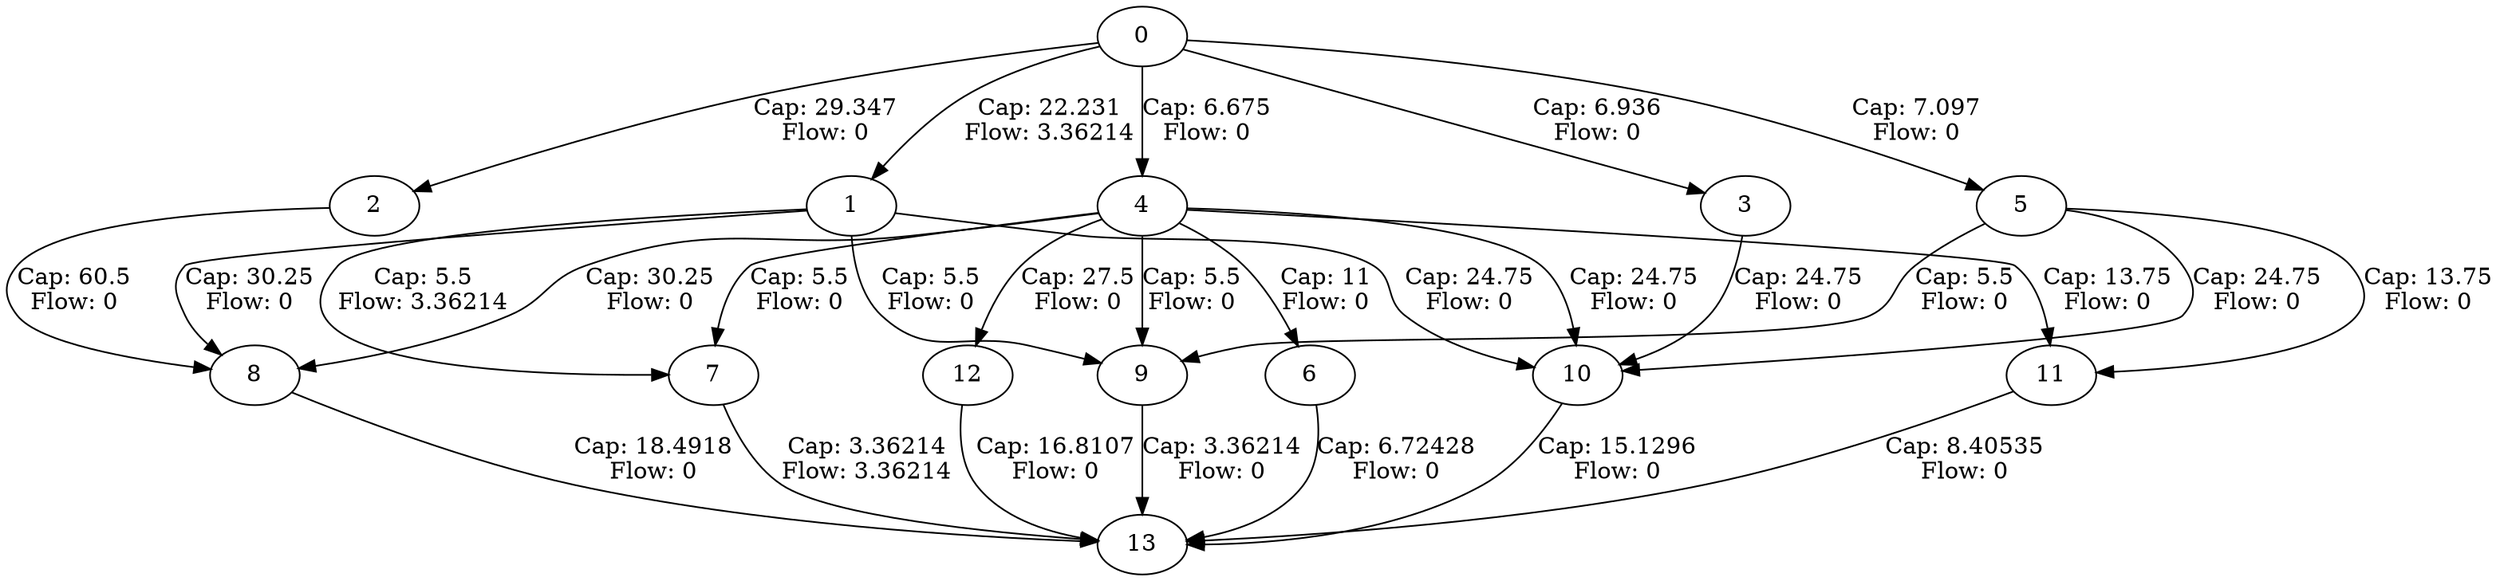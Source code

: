digraph G {
    0 -> 1 [label="Cap: 22.231\nFlow: 3.36214"];
    0 -> 2 [label="Cap: 29.347\nFlow: 0"];
    0 -> 3 [label="Cap: 6.936\nFlow: 0"];
    0 -> 4 [label="Cap: 6.675\nFlow: 0"];
    0 -> 5 [label="Cap: 7.097\nFlow: 0"];
    1 -> 7 [label="Cap: 5.5\nFlow: 3.36214"];
    1 -> 8 [label="Cap: 30.25\nFlow: 0"];
    1 -> 9 [label="Cap: 5.5\nFlow: 0"];
    1 -> 10 [label="Cap: 24.75\nFlow: 0"];
    2 -> 8 [label="Cap: 60.5\nFlow: 0"];
    3 -> 10 [label="Cap: 24.75\nFlow: 0"];
    4 -> 6 [label="Cap: 11\nFlow: 0"];
    4 -> 7 [label="Cap: 5.5\nFlow: 0"];
    4 -> 8 [label="Cap: 30.25\nFlow: 0"];
    4 -> 9 [label="Cap: 5.5\nFlow: 0"];
    4 -> 10 [label="Cap: 24.75\nFlow: 0"];
    4 -> 11 [label="Cap: 13.75\nFlow: 0"];
    4 -> 12 [label="Cap: 27.5\nFlow: 0"];
    5 -> 9 [label="Cap: 5.5\nFlow: 0"];
    5 -> 10 [label="Cap: 24.75\nFlow: 0"];
    5 -> 11 [label="Cap: 13.75\nFlow: 0"];
    6 -> 13 [label="Cap: 6.72428\nFlow: 0"];
    7 -> 13 [label="Cap: 3.36214\nFlow: 3.36214"];
    8 -> 13 [label="Cap: 18.4918\nFlow: 0"];
    9 -> 13 [label="Cap: 3.36214\nFlow: 0"];
    10 -> 13 [label="Cap: 15.1296\nFlow: 0"];
    11 -> 13 [label="Cap: 8.40535\nFlow: 0"];
    12 -> 13 [label="Cap: 16.8107\nFlow: 0"];
}


